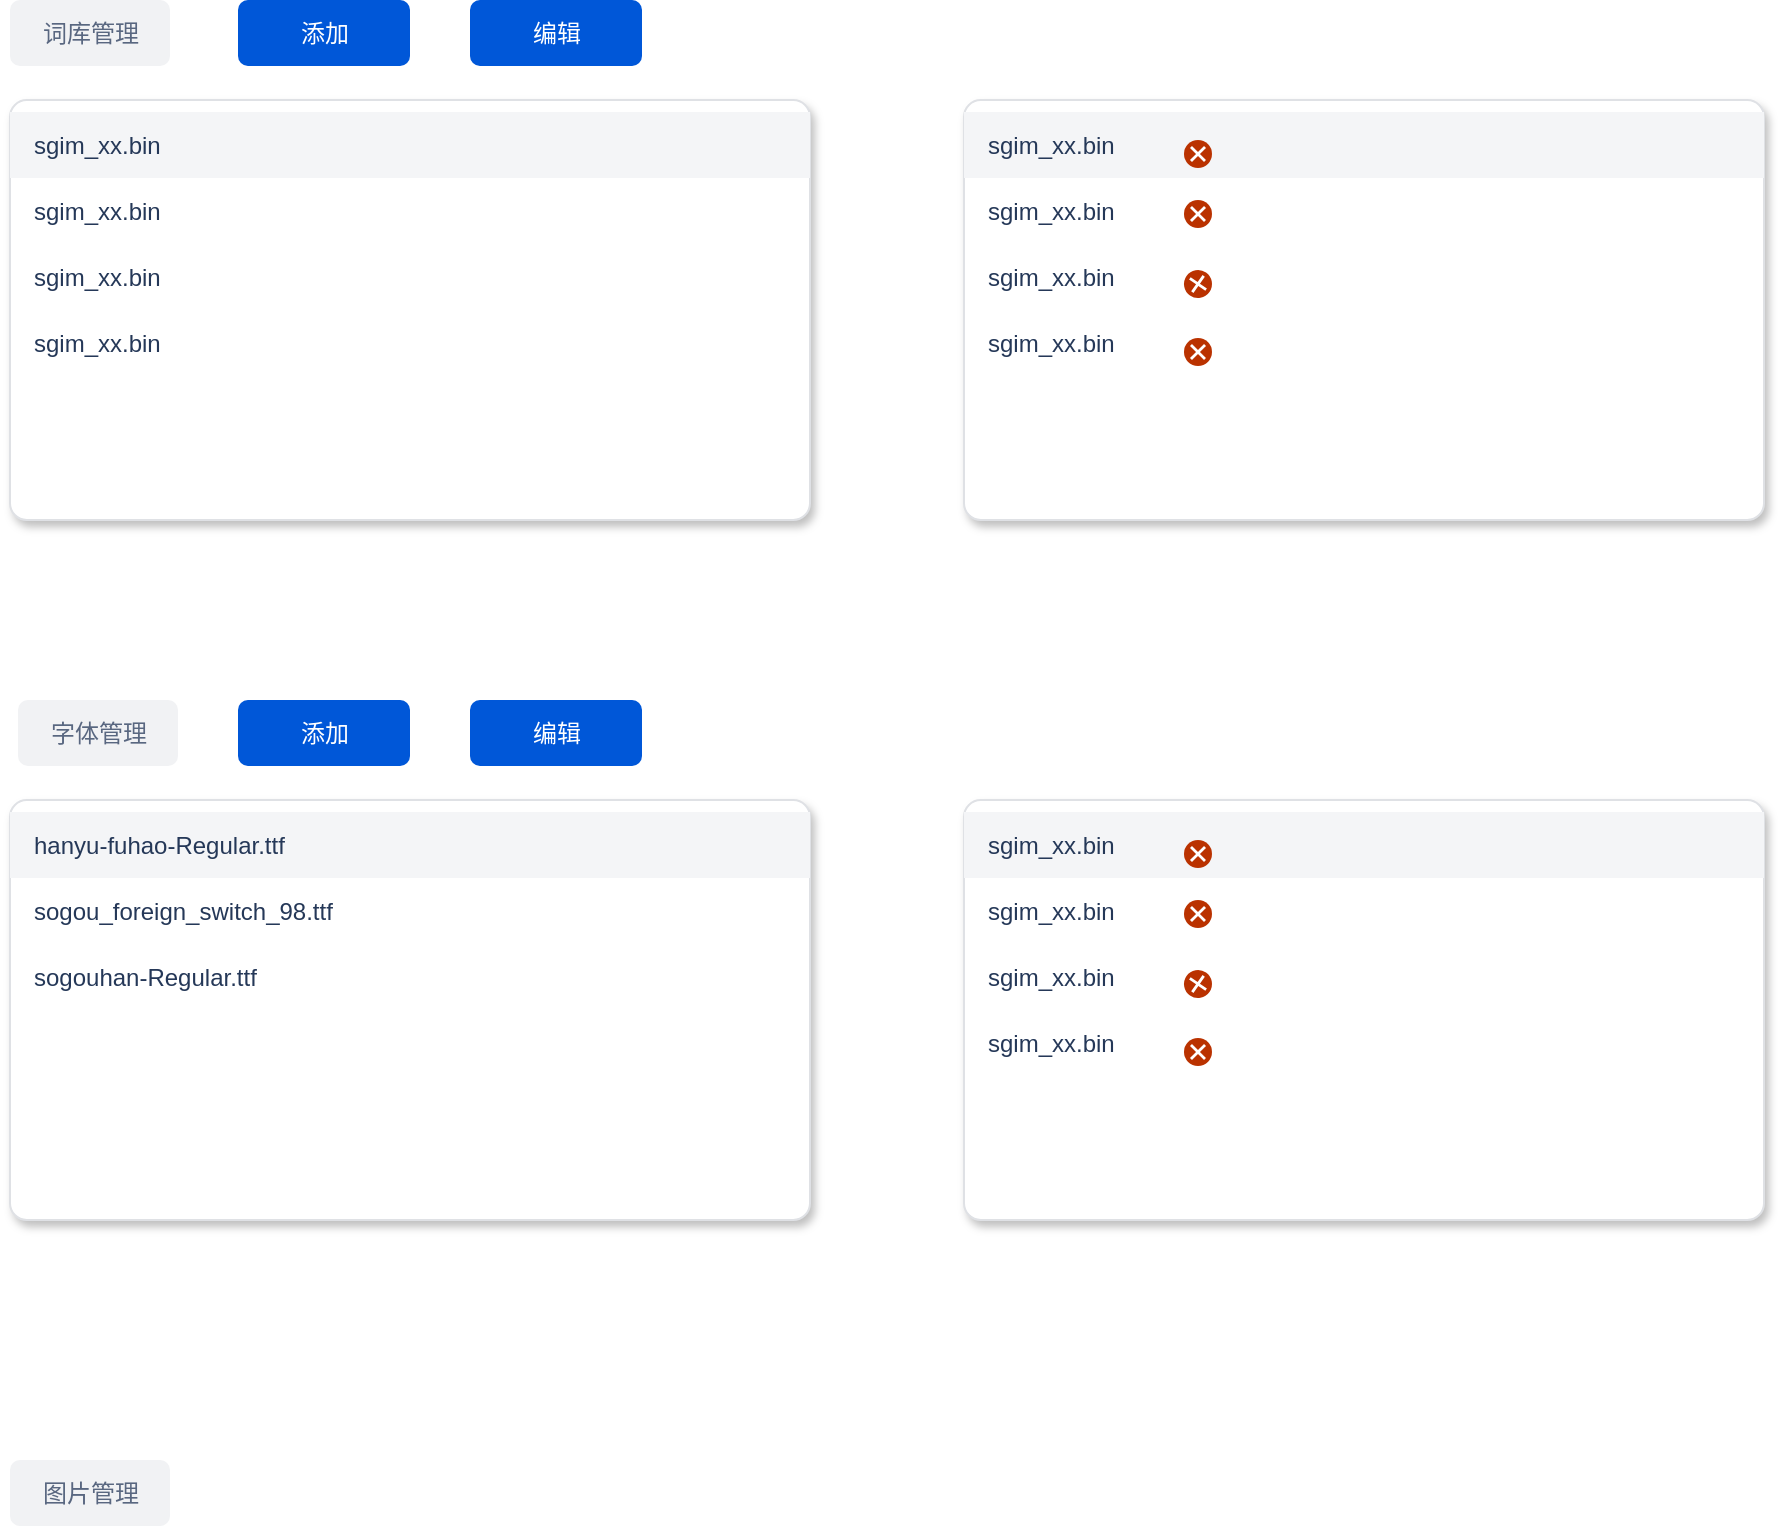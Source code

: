 <mxfile version="12.3.5" type="github" pages="1">
  <diagram id="-Ydo93W916_yShoUZbkA" name="第 1 页">
    <mxGraphModel dx="1038" dy="572" grid="1" gridSize="10" guides="1" tooltips="1" connect="1" arrows="1" fold="1" page="1" pageScale="1" pageWidth="2339" pageHeight="3300" math="0" shadow="0">
      <root>
        <mxCell id="0"/>
        <mxCell id="1" parent="0"/>
        <mxCell id="jY0v7aBU2Wu_RuzIgpPL-1" value="词库管理" style="rounded=1;align=center;fillColor=#F1F2F4;strokeColor=none;html=1;fontColor=#596780;fontSize=12" vertex="1" parent="1">
          <mxGeometry x="80" y="80" width="80" height="33" as="geometry"/>
        </mxCell>
        <mxCell id="jY0v7aBU2Wu_RuzIgpPL-2" value="字体管理" style="rounded=1;align=center;fillColor=#F1F2F4;strokeColor=none;html=1;fontColor=#596780;fontSize=12" vertex="1" parent="1">
          <mxGeometry x="84" y="430" width="80" height="33" as="geometry"/>
        </mxCell>
        <mxCell id="jY0v7aBU2Wu_RuzIgpPL-3" value="图片管理" style="rounded=1;align=center;fillColor=#F1F2F4;strokeColor=none;html=1;fontColor=#596780;fontSize=12" vertex="1" parent="1">
          <mxGeometry x="80" y="810" width="80" height="33" as="geometry"/>
        </mxCell>
        <mxCell id="jY0v7aBU2Wu_RuzIgpPL-8" value="" style="rounded=1;fillColor=#ffffff;strokeColor=#DFE1E5;shadow=1;html=1;arcSize=4" vertex="1" parent="1">
          <mxGeometry x="80" y="130" width="400" height="210" as="geometry"/>
        </mxCell>
        <mxCell id="jY0v7aBU2Wu_RuzIgpPL-9" value="sgim_xx.bin" style="rounded=0;fillColor=#F4F5F7;strokeColor=none;shadow=0;html=1;align=left;fontSize=12;spacingLeft=10;fontColor=#253858;resizeWidth=1" vertex="1" parent="jY0v7aBU2Wu_RuzIgpPL-8">
          <mxGeometry width="400" height="33" relative="1" as="geometry">
            <mxPoint y="6" as="offset"/>
          </mxGeometry>
        </mxCell>
        <mxCell id="jY0v7aBU2Wu_RuzIgpPL-10" value="sgim_xx.bin" style="rounded=0;fillColor=none;strokeColor=none;shadow=0;html=1;align=left;fontSize=12;spacingLeft=10;fontColor=#253858;resizeWidth=1" vertex="1" parent="jY0v7aBU2Wu_RuzIgpPL-8">
          <mxGeometry width="400" height="33" relative="1" as="geometry">
            <mxPoint y="39" as="offset"/>
          </mxGeometry>
        </mxCell>
        <mxCell id="jY0v7aBU2Wu_RuzIgpPL-11" value="sgim_xx.bin" style="rounded=0;fillColor=none;strokeColor=none;shadow=0;html=1;align=left;fontSize=12;spacingLeft=10;fontColor=#253858;resizeWidth=1" vertex="1" parent="jY0v7aBU2Wu_RuzIgpPL-8">
          <mxGeometry width="400" height="33" relative="1" as="geometry">
            <mxPoint y="72" as="offset"/>
          </mxGeometry>
        </mxCell>
        <mxCell id="jY0v7aBU2Wu_RuzIgpPL-12" value="sgim_xx.bin" style="rounded=0;fillColor=none;strokeColor=none;shadow=0;html=1;align=left;fontSize=12;spacingLeft=10;fontColor=#253858;resizeWidth=1" vertex="1" parent="jY0v7aBU2Wu_RuzIgpPL-8">
          <mxGeometry width="400" height="33" relative="1" as="geometry">
            <mxPoint y="105" as="offset"/>
          </mxGeometry>
        </mxCell>
        <mxCell id="jY0v7aBU2Wu_RuzIgpPL-13" value="添加" style="rounded=1;fillColor=#0057D8;align=center;strokeColor=none;html=1;fontColor=#ffffff;fontSize=12" vertex="1" parent="1">
          <mxGeometry x="194" y="80" width="86" height="33" as="geometry"/>
        </mxCell>
        <mxCell id="jY0v7aBU2Wu_RuzIgpPL-16" value="编辑" style="rounded=1;fillColor=#0057D8;align=center;strokeColor=none;html=1;fontColor=#ffffff;fontSize=12" vertex="1" parent="1">
          <mxGeometry x="310" y="80" width="86" height="33" as="geometry"/>
        </mxCell>
        <mxCell id="jY0v7aBU2Wu_RuzIgpPL-17" value="" style="rounded=1;fillColor=#ffffff;strokeColor=#DFE1E5;shadow=1;html=1;arcSize=4" vertex="1" parent="1">
          <mxGeometry x="557" y="130" width="400" height="210" as="geometry"/>
        </mxCell>
        <mxCell id="jY0v7aBU2Wu_RuzIgpPL-18" value="sgim_xx.bin" style="rounded=0;fillColor=#F4F5F7;strokeColor=none;shadow=0;html=1;align=left;fontSize=12;spacingLeft=10;fontColor=#253858;resizeWidth=1" vertex="1" parent="jY0v7aBU2Wu_RuzIgpPL-17">
          <mxGeometry width="400" height="33" relative="1" as="geometry">
            <mxPoint y="6" as="offset"/>
          </mxGeometry>
        </mxCell>
        <mxCell id="jY0v7aBU2Wu_RuzIgpPL-19" value="sgim_xx.bin" style="rounded=0;fillColor=none;strokeColor=none;shadow=0;html=1;align=left;fontSize=12;spacingLeft=10;fontColor=#253858;resizeWidth=1" vertex="1" parent="jY0v7aBU2Wu_RuzIgpPL-17">
          <mxGeometry width="400" height="33" relative="1" as="geometry">
            <mxPoint y="39" as="offset"/>
          </mxGeometry>
        </mxCell>
        <mxCell id="jY0v7aBU2Wu_RuzIgpPL-20" value="sgim_xx.bin" style="rounded=0;fillColor=none;strokeColor=none;shadow=0;html=1;align=left;fontSize=12;spacingLeft=10;fontColor=#253858;resizeWidth=1" vertex="1" parent="jY0v7aBU2Wu_RuzIgpPL-17">
          <mxGeometry width="400" height="33" relative="1" as="geometry">
            <mxPoint y="72" as="offset"/>
          </mxGeometry>
        </mxCell>
        <mxCell id="jY0v7aBU2Wu_RuzIgpPL-21" value="sgim_xx.bin" style="rounded=0;fillColor=none;strokeColor=none;shadow=0;html=1;align=left;fontSize=12;spacingLeft=10;fontColor=#253858;resizeWidth=1" vertex="1" parent="jY0v7aBU2Wu_RuzIgpPL-17">
          <mxGeometry width="400" height="33" relative="1" as="geometry">
            <mxPoint y="105" as="offset"/>
          </mxGeometry>
        </mxCell>
        <mxCell id="jY0v7aBU2Wu_RuzIgpPL-24" value="" style="html=1;shadow=0;dashed=0;shape=mxgraph.atlassian.close;fillColor=#BA3200;strokeColor=none;html=1" vertex="1" parent="jY0v7aBU2Wu_RuzIgpPL-17">
          <mxGeometry x="110" y="20" width="14" height="14" as="geometry"/>
        </mxCell>
        <mxCell id="jY0v7aBU2Wu_RuzIgpPL-33" value="" style="html=1;shadow=0;dashed=0;shape=mxgraph.atlassian.close;fillColor=#BA3200;strokeColor=none;html=1" vertex="1" parent="jY0v7aBU2Wu_RuzIgpPL-17">
          <mxGeometry x="110" y="119" width="14" height="14" as="geometry"/>
        </mxCell>
        <mxCell id="jY0v7aBU2Wu_RuzIgpPL-32" value="" style="html=1;shadow=0;dashed=0;shape=mxgraph.atlassian.close;fillColor=#BA3200;strokeColor=none;html=1;rotation=-10;" vertex="1" parent="jY0v7aBU2Wu_RuzIgpPL-17">
          <mxGeometry x="110" y="85" width="14" height="14" as="geometry"/>
        </mxCell>
        <mxCell id="jY0v7aBU2Wu_RuzIgpPL-31" value="" style="html=1;shadow=0;dashed=0;shape=mxgraph.atlassian.close;fillColor=#BA3200;strokeColor=none;html=1" vertex="1" parent="jY0v7aBU2Wu_RuzIgpPL-17">
          <mxGeometry x="110" y="50" width="14" height="14" as="geometry"/>
        </mxCell>
        <mxCell id="jY0v7aBU2Wu_RuzIgpPL-53" value="" style="rounded=1;fillColor=#ffffff;strokeColor=#DFE1E5;shadow=1;html=1;arcSize=4" vertex="1" parent="1">
          <mxGeometry x="80" y="480" width="400" height="210" as="geometry"/>
        </mxCell>
        <mxCell id="jY0v7aBU2Wu_RuzIgpPL-54" value="hanyu-fuhao-Regular.ttf" style="rounded=0;fillColor=#F4F5F7;strokeColor=none;shadow=0;html=1;align=left;fontSize=12;spacingLeft=10;fontColor=#253858;resizeWidth=1" vertex="1" parent="jY0v7aBU2Wu_RuzIgpPL-53">
          <mxGeometry width="400" height="33" relative="1" as="geometry">
            <mxPoint y="6" as="offset"/>
          </mxGeometry>
        </mxCell>
        <mxCell id="jY0v7aBU2Wu_RuzIgpPL-55" value="sogou_foreign_switch_98.ttf" style="rounded=0;fillColor=none;strokeColor=none;shadow=0;html=1;align=left;fontSize=12;spacingLeft=10;fontColor=#253858;resizeWidth=1" vertex="1" parent="jY0v7aBU2Wu_RuzIgpPL-53">
          <mxGeometry width="400" height="33" relative="1" as="geometry">
            <mxPoint y="39" as="offset"/>
          </mxGeometry>
        </mxCell>
        <mxCell id="jY0v7aBU2Wu_RuzIgpPL-56" value="sogouhan-Regular.ttf" style="rounded=0;fillColor=none;strokeColor=none;shadow=0;html=1;align=left;fontSize=12;spacingLeft=10;fontColor=#253858;resizeWidth=1" vertex="1" parent="jY0v7aBU2Wu_RuzIgpPL-53">
          <mxGeometry width="400" height="33" relative="1" as="geometry">
            <mxPoint y="72" as="offset"/>
          </mxGeometry>
        </mxCell>
        <mxCell id="jY0v7aBU2Wu_RuzIgpPL-58" value="添加" style="rounded=1;fillColor=#0057D8;align=center;strokeColor=none;html=1;fontColor=#ffffff;fontSize=12" vertex="1" parent="1">
          <mxGeometry x="194" y="430" width="86" height="33" as="geometry"/>
        </mxCell>
        <mxCell id="jY0v7aBU2Wu_RuzIgpPL-59" value="编辑" style="rounded=1;fillColor=#0057D8;align=center;strokeColor=none;html=1;fontColor=#ffffff;fontSize=12" vertex="1" parent="1">
          <mxGeometry x="310" y="430" width="86" height="33" as="geometry"/>
        </mxCell>
        <mxCell id="jY0v7aBU2Wu_RuzIgpPL-60" value="" style="rounded=1;fillColor=#ffffff;strokeColor=#DFE1E5;shadow=1;html=1;arcSize=4" vertex="1" parent="1">
          <mxGeometry x="557" y="480" width="400" height="210" as="geometry"/>
        </mxCell>
        <mxCell id="jY0v7aBU2Wu_RuzIgpPL-61" value="sgim_xx.bin" style="rounded=0;fillColor=#F4F5F7;strokeColor=none;shadow=0;html=1;align=left;fontSize=12;spacingLeft=10;fontColor=#253858;resizeWidth=1" vertex="1" parent="jY0v7aBU2Wu_RuzIgpPL-60">
          <mxGeometry width="400" height="33" relative="1" as="geometry">
            <mxPoint y="6" as="offset"/>
          </mxGeometry>
        </mxCell>
        <mxCell id="jY0v7aBU2Wu_RuzIgpPL-62" value="sgim_xx.bin" style="rounded=0;fillColor=none;strokeColor=none;shadow=0;html=1;align=left;fontSize=12;spacingLeft=10;fontColor=#253858;resizeWidth=1" vertex="1" parent="jY0v7aBU2Wu_RuzIgpPL-60">
          <mxGeometry width="400" height="33" relative="1" as="geometry">
            <mxPoint y="39" as="offset"/>
          </mxGeometry>
        </mxCell>
        <mxCell id="jY0v7aBU2Wu_RuzIgpPL-63" value="sgim_xx.bin" style="rounded=0;fillColor=none;strokeColor=none;shadow=0;html=1;align=left;fontSize=12;spacingLeft=10;fontColor=#253858;resizeWidth=1" vertex="1" parent="jY0v7aBU2Wu_RuzIgpPL-60">
          <mxGeometry width="400" height="33" relative="1" as="geometry">
            <mxPoint y="72" as="offset"/>
          </mxGeometry>
        </mxCell>
        <mxCell id="jY0v7aBU2Wu_RuzIgpPL-64" value="sgim_xx.bin" style="rounded=0;fillColor=none;strokeColor=none;shadow=0;html=1;align=left;fontSize=12;spacingLeft=10;fontColor=#253858;resizeWidth=1" vertex="1" parent="jY0v7aBU2Wu_RuzIgpPL-60">
          <mxGeometry width="400" height="33" relative="1" as="geometry">
            <mxPoint y="105" as="offset"/>
          </mxGeometry>
        </mxCell>
        <mxCell id="jY0v7aBU2Wu_RuzIgpPL-65" value="" style="html=1;shadow=0;dashed=0;shape=mxgraph.atlassian.close;fillColor=#BA3200;strokeColor=none;html=1" vertex="1" parent="jY0v7aBU2Wu_RuzIgpPL-60">
          <mxGeometry x="110" y="20" width="14" height="14" as="geometry"/>
        </mxCell>
        <mxCell id="jY0v7aBU2Wu_RuzIgpPL-66" value="" style="html=1;shadow=0;dashed=0;shape=mxgraph.atlassian.close;fillColor=#BA3200;strokeColor=none;html=1" vertex="1" parent="jY0v7aBU2Wu_RuzIgpPL-60">
          <mxGeometry x="110" y="119" width="14" height="14" as="geometry"/>
        </mxCell>
        <mxCell id="jY0v7aBU2Wu_RuzIgpPL-67" value="" style="html=1;shadow=0;dashed=0;shape=mxgraph.atlassian.close;fillColor=#BA3200;strokeColor=none;html=1;rotation=-10;" vertex="1" parent="jY0v7aBU2Wu_RuzIgpPL-60">
          <mxGeometry x="110" y="85" width="14" height="14" as="geometry"/>
        </mxCell>
        <mxCell id="jY0v7aBU2Wu_RuzIgpPL-68" value="" style="html=1;shadow=0;dashed=0;shape=mxgraph.atlassian.close;fillColor=#BA3200;strokeColor=none;html=1" vertex="1" parent="jY0v7aBU2Wu_RuzIgpPL-60">
          <mxGeometry x="110" y="50" width="14" height="14" as="geometry"/>
        </mxCell>
      </root>
    </mxGraphModel>
  </diagram>
</mxfile>
